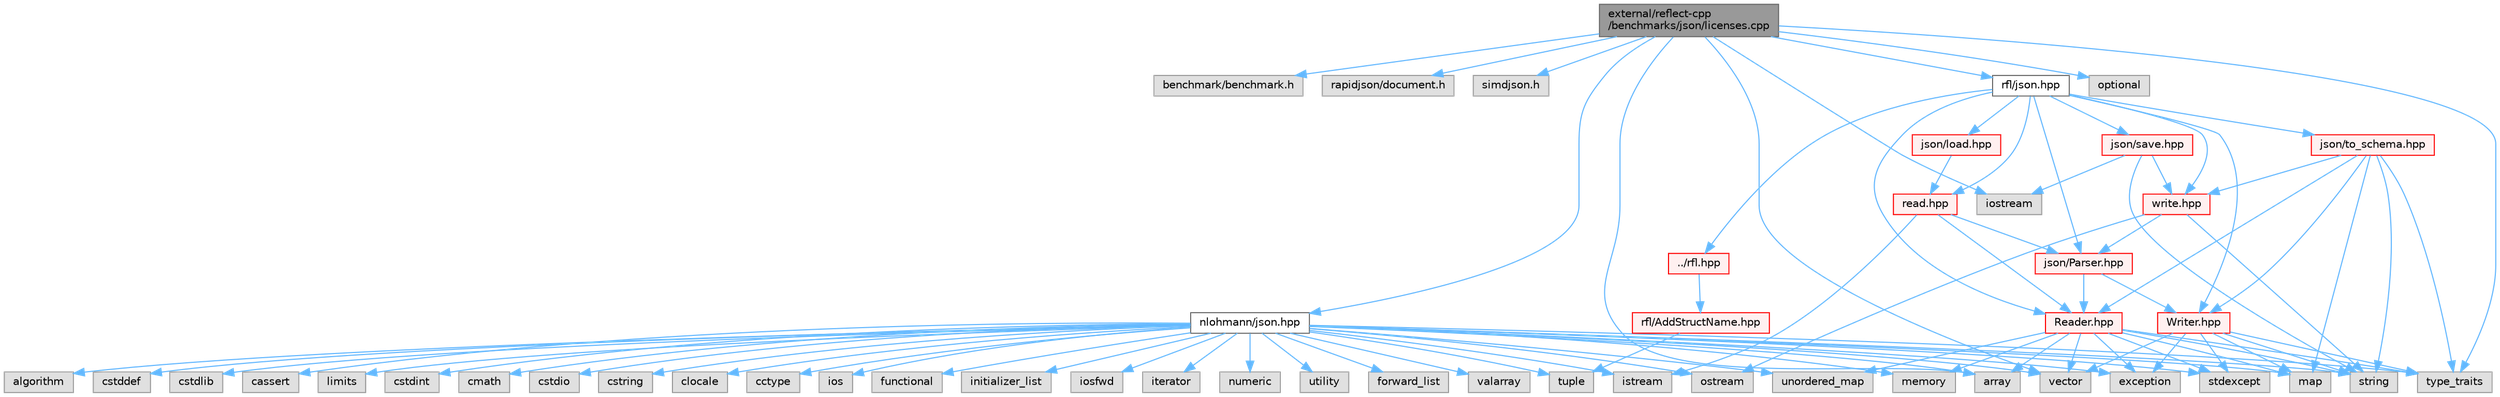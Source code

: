 digraph "external/reflect-cpp/benchmarks/json/licenses.cpp"
{
 // LATEX_PDF_SIZE
  bgcolor="transparent";
  edge [fontname=Helvetica,fontsize=10,labelfontname=Helvetica,labelfontsize=10];
  node [fontname=Helvetica,fontsize=10,shape=box,height=0.2,width=0.4];
  Node1 [id="Node000001",label="external/reflect-cpp\l/benchmarks/json/licenses.cpp",height=0.2,width=0.4,color="gray40", fillcolor="grey60", style="filled", fontcolor="black",tooltip=" "];
  Node1 -> Node2 [id="edge1_Node000001_Node000002",color="steelblue1",style="solid",tooltip=" "];
  Node2 [id="Node000002",label="benchmark/benchmark.h",height=0.2,width=0.4,color="grey60", fillcolor="#E0E0E0", style="filled",tooltip=" "];
  Node1 -> Node3 [id="edge2_Node000001_Node000003",color="steelblue1",style="solid",tooltip=" "];
  Node3 [id="Node000003",label="rapidjson/document.h",height=0.2,width=0.4,color="grey60", fillcolor="#E0E0E0", style="filled",tooltip=" "];
  Node1 -> Node4 [id="edge3_Node000001_Node000004",color="steelblue1",style="solid",tooltip=" "];
  Node4 [id="Node000004",label="simdjson.h",height=0.2,width=0.4,color="grey60", fillcolor="#E0E0E0", style="filled",tooltip=" "];
  Node1 -> Node5 [id="edge4_Node000001_Node000005",color="steelblue1",style="solid",tooltip=" "];
  Node5 [id="Node000005",label="array",height=0.2,width=0.4,color="grey60", fillcolor="#E0E0E0", style="filled",tooltip=" "];
  Node1 -> Node6 [id="edge5_Node000001_Node000006",color="steelblue1",style="solid",tooltip=" "];
  Node6 [id="Node000006",label="iostream",height=0.2,width=0.4,color="grey60", fillcolor="#E0E0E0", style="filled",tooltip=" "];
  Node1 -> Node7 [id="edge6_Node000001_Node000007",color="steelblue1",style="solid",tooltip=" "];
  Node7 [id="Node000007",label="nlohmann/json.hpp",height=0.2,width=0.4,color="grey40", fillcolor="white", style="filled",URL="$taskflow_23rd-party_2nlohmann_2json_8hpp.html",tooltip=" "];
  Node7 -> Node8 [id="edge7_Node000007_Node000008",color="steelblue1",style="solid",tooltip=" "];
  Node8 [id="Node000008",label="algorithm",height=0.2,width=0.4,color="grey60", fillcolor="#E0E0E0", style="filled",tooltip=" "];
  Node7 -> Node9 [id="edge8_Node000007_Node000009",color="steelblue1",style="solid",tooltip=" "];
  Node9 [id="Node000009",label="cstddef",height=0.2,width=0.4,color="grey60", fillcolor="#E0E0E0", style="filled",tooltip=" "];
  Node7 -> Node10 [id="edge9_Node000007_Node000010",color="steelblue1",style="solid",tooltip=" "];
  Node10 [id="Node000010",label="functional",height=0.2,width=0.4,color="grey60", fillcolor="#E0E0E0", style="filled",tooltip=" "];
  Node7 -> Node11 [id="edge10_Node000007_Node000011",color="steelblue1",style="solid",tooltip=" "];
  Node11 [id="Node000011",label="initializer_list",height=0.2,width=0.4,color="grey60", fillcolor="#E0E0E0", style="filled",tooltip=" "];
  Node7 -> Node12 [id="edge11_Node000007_Node000012",color="steelblue1",style="solid",tooltip=" "];
  Node12 [id="Node000012",label="iosfwd",height=0.2,width=0.4,color="grey60", fillcolor="#E0E0E0", style="filled",tooltip=" "];
  Node7 -> Node13 [id="edge12_Node000007_Node000013",color="steelblue1",style="solid",tooltip=" "];
  Node13 [id="Node000013",label="iterator",height=0.2,width=0.4,color="grey60", fillcolor="#E0E0E0", style="filled",tooltip=" "];
  Node7 -> Node14 [id="edge13_Node000007_Node000014",color="steelblue1",style="solid",tooltip=" "];
  Node14 [id="Node000014",label="memory",height=0.2,width=0.4,color="grey60", fillcolor="#E0E0E0", style="filled",tooltip=" "];
  Node7 -> Node15 [id="edge14_Node000007_Node000015",color="steelblue1",style="solid",tooltip=" "];
  Node15 [id="Node000015",label="numeric",height=0.2,width=0.4,color="grey60", fillcolor="#E0E0E0", style="filled",tooltip=" "];
  Node7 -> Node16 [id="edge15_Node000007_Node000016",color="steelblue1",style="solid",tooltip=" "];
  Node16 [id="Node000016",label="string",height=0.2,width=0.4,color="grey60", fillcolor="#E0E0E0", style="filled",tooltip=" "];
  Node7 -> Node17 [id="edge16_Node000007_Node000017",color="steelblue1",style="solid",tooltip=" "];
  Node17 [id="Node000017",label="utility",height=0.2,width=0.4,color="grey60", fillcolor="#E0E0E0", style="filled",tooltip=" "];
  Node7 -> Node18 [id="edge17_Node000007_Node000018",color="steelblue1",style="solid",tooltip=" "];
  Node18 [id="Node000018",label="vector",height=0.2,width=0.4,color="grey60", fillcolor="#E0E0E0", style="filled",tooltip=" "];
  Node7 -> Node5 [id="edge18_Node000007_Node000005",color="steelblue1",style="solid",tooltip=" "];
  Node7 -> Node19 [id="edge19_Node000007_Node000019",color="steelblue1",style="solid",tooltip=" "];
  Node19 [id="Node000019",label="forward_list",height=0.2,width=0.4,color="grey60", fillcolor="#E0E0E0", style="filled",tooltip=" "];
  Node7 -> Node20 [id="edge20_Node000007_Node000020",color="steelblue1",style="solid",tooltip=" "];
  Node20 [id="Node000020",label="map",height=0.2,width=0.4,color="grey60", fillcolor="#E0E0E0", style="filled",tooltip=" "];
  Node7 -> Node21 [id="edge21_Node000007_Node000021",color="steelblue1",style="solid",tooltip=" "];
  Node21 [id="Node000021",label="tuple",height=0.2,width=0.4,color="grey60", fillcolor="#E0E0E0", style="filled",tooltip=" "];
  Node7 -> Node22 [id="edge22_Node000007_Node000022",color="steelblue1",style="solid",tooltip=" "];
  Node22 [id="Node000022",label="type_traits",height=0.2,width=0.4,color="grey60", fillcolor="#E0E0E0", style="filled",tooltip=" "];
  Node7 -> Node23 [id="edge23_Node000007_Node000023",color="steelblue1",style="solid",tooltip=" "];
  Node23 [id="Node000023",label="unordered_map",height=0.2,width=0.4,color="grey60", fillcolor="#E0E0E0", style="filled",tooltip=" "];
  Node7 -> Node24 [id="edge24_Node000007_Node000024",color="steelblue1",style="solid",tooltip=" "];
  Node24 [id="Node000024",label="valarray",height=0.2,width=0.4,color="grey60", fillcolor="#E0E0E0", style="filled",tooltip=" "];
  Node7 -> Node25 [id="edge25_Node000007_Node000025",color="steelblue1",style="solid",tooltip=" "];
  Node25 [id="Node000025",label="exception",height=0.2,width=0.4,color="grey60", fillcolor="#E0E0E0", style="filled",tooltip=" "];
  Node7 -> Node26 [id="edge26_Node000007_Node000026",color="steelblue1",style="solid",tooltip=" "];
  Node26 [id="Node000026",label="stdexcept",height=0.2,width=0.4,color="grey60", fillcolor="#E0E0E0", style="filled",tooltip=" "];
  Node7 -> Node27 [id="edge27_Node000007_Node000027",color="steelblue1",style="solid",tooltip=" "];
  Node27 [id="Node000027",label="cstdlib",height=0.2,width=0.4,color="grey60", fillcolor="#E0E0E0", style="filled",tooltip=" "];
  Node7 -> Node28 [id="edge28_Node000007_Node000028",color="steelblue1",style="solid",tooltip=" "];
  Node28 [id="Node000028",label="cassert",height=0.2,width=0.4,color="grey60", fillcolor="#E0E0E0", style="filled",tooltip=" "];
  Node7 -> Node29 [id="edge29_Node000007_Node000029",color="steelblue1",style="solid",tooltip=" "];
  Node29 [id="Node000029",label="limits",height=0.2,width=0.4,color="grey60", fillcolor="#E0E0E0", style="filled",tooltip=" "];
  Node7 -> Node30 [id="edge30_Node000007_Node000030",color="steelblue1",style="solid",tooltip=" "];
  Node30 [id="Node000030",label="cstdint",height=0.2,width=0.4,color="grey60", fillcolor="#E0E0E0", style="filled",tooltip=" "];
  Node7 -> Node31 [id="edge31_Node000007_Node000031",color="steelblue1",style="solid",tooltip=" "];
  Node31 [id="Node000031",label="cmath",height=0.2,width=0.4,color="grey60", fillcolor="#E0E0E0", style="filled",tooltip=" "];
  Node7 -> Node32 [id="edge32_Node000007_Node000032",color="steelblue1",style="solid",tooltip=" "];
  Node32 [id="Node000032",label="cstdio",height=0.2,width=0.4,color="grey60", fillcolor="#E0E0E0", style="filled",tooltip=" "];
  Node7 -> Node33 [id="edge33_Node000007_Node000033",color="steelblue1",style="solid",tooltip=" "];
  Node33 [id="Node000033",label="cstring",height=0.2,width=0.4,color="grey60", fillcolor="#E0E0E0", style="filled",tooltip=" "];
  Node7 -> Node34 [id="edge34_Node000007_Node000034",color="steelblue1",style="solid",tooltip=" "];
  Node34 [id="Node000034",label="istream",height=0.2,width=0.4,color="grey60", fillcolor="#E0E0E0", style="filled",tooltip=" "];
  Node7 -> Node35 [id="edge35_Node000007_Node000035",color="steelblue1",style="solid",tooltip=" "];
  Node35 [id="Node000035",label="clocale",height=0.2,width=0.4,color="grey60", fillcolor="#E0E0E0", style="filled",tooltip=" "];
  Node7 -> Node36 [id="edge36_Node000007_Node000036",color="steelblue1",style="solid",tooltip=" "];
  Node36 [id="Node000036",label="cctype",height=0.2,width=0.4,color="grey60", fillcolor="#E0E0E0", style="filled",tooltip=" "];
  Node7 -> Node37 [id="edge37_Node000007_Node000037",color="steelblue1",style="solid",tooltip=" "];
  Node37 [id="Node000037",label="ios",height=0.2,width=0.4,color="grey60", fillcolor="#E0E0E0", style="filled",tooltip=" "];
  Node7 -> Node38 [id="edge38_Node000007_Node000038",color="steelblue1",style="solid",tooltip=" "];
  Node38 [id="Node000038",label="ostream",height=0.2,width=0.4,color="grey60", fillcolor="#E0E0E0", style="filled",tooltip=" "];
  Node1 -> Node39 [id="edge39_Node000001_Node000039",color="steelblue1",style="solid",tooltip=" "];
  Node39 [id="Node000039",label="optional",height=0.2,width=0.4,color="grey60", fillcolor="#E0E0E0", style="filled",tooltip=" "];
  Node1 -> Node40 [id="edge40_Node000001_Node000040",color="steelblue1",style="solid",tooltip=" "];
  Node40 [id="Node000040",label="rfl/json.hpp",height=0.2,width=0.4,color="grey40", fillcolor="white", style="filled",URL="$reflect-cpp_2include_2rfl_2json_8hpp.html",tooltip=" "];
  Node40 -> Node41 [id="edge41_Node000040_Node000041",color="steelblue1",style="solid",tooltip=" "];
  Node41 [id="Node000041",label="../rfl.hpp",height=0.2,width=0.4,color="red", fillcolor="#FFF0F0", style="filled",URL="$rfl_8hpp.html",tooltip=" "];
  Node41 -> Node42 [id="edge42_Node000041_Node000042",color="steelblue1",style="solid",tooltip=" "];
  Node42 [id="Node000042",label="rfl/AddStructName.hpp",height=0.2,width=0.4,color="red", fillcolor="#FFF0F0", style="filled",URL="$_add_struct_name_8hpp.html",tooltip=" "];
  Node42 -> Node21 [id="edge43_Node000042_Node000021",color="steelblue1",style="solid",tooltip=" "];
  Node40 -> Node310 [id="edge44_Node000040_Node000310",color="steelblue1",style="solid",tooltip=" "];
  Node310 [id="Node000310",label="json/Parser.hpp",height=0.2,width=0.4,color="red", fillcolor="#FFF0F0", style="filled",URL="$json_2_parser_8hpp.html",tooltip=" "];
  Node310 -> Node311 [id="edge45_Node000310_Node000311",color="steelblue1",style="solid",tooltip=" "];
  Node311 [id="Node000311",label="Reader.hpp",height=0.2,width=0.4,color="red", fillcolor="#FFF0F0", style="filled",URL="$json_2_reader_8hpp.html",tooltip=" "];
  Node311 -> Node5 [id="edge46_Node000311_Node000005",color="steelblue1",style="solid",tooltip=" "];
  Node311 -> Node25 [id="edge47_Node000311_Node000025",color="steelblue1",style="solid",tooltip=" "];
  Node311 -> Node20 [id="edge48_Node000311_Node000020",color="steelblue1",style="solid",tooltip=" "];
  Node311 -> Node14 [id="edge49_Node000311_Node000014",color="steelblue1",style="solid",tooltip=" "];
  Node311 -> Node26 [id="edge50_Node000311_Node000026",color="steelblue1",style="solid",tooltip=" "];
  Node311 -> Node16 [id="edge51_Node000311_Node000016",color="steelblue1",style="solid",tooltip=" "];
  Node311 -> Node22 [id="edge52_Node000311_Node000022",color="steelblue1",style="solid",tooltip=" "];
  Node311 -> Node23 [id="edge53_Node000311_Node000023",color="steelblue1",style="solid",tooltip=" "];
  Node311 -> Node18 [id="edge54_Node000311_Node000018",color="steelblue1",style="solid",tooltip=" "];
  Node310 -> Node452 [id="edge55_Node000310_Node000452",color="steelblue1",style="solid",tooltip=" "];
  Node452 [id="Node000452",label="Writer.hpp",height=0.2,width=0.4,color="red", fillcolor="#FFF0F0", style="filled",URL="$json_2_writer_8hpp.html",tooltip=" "];
  Node452 -> Node25 [id="edge56_Node000452_Node000025",color="steelblue1",style="solid",tooltip=" "];
  Node452 -> Node20 [id="edge57_Node000452_Node000020",color="steelblue1",style="solid",tooltip=" "];
  Node452 -> Node26 [id="edge58_Node000452_Node000026",color="steelblue1",style="solid",tooltip=" "];
  Node452 -> Node16 [id="edge59_Node000452_Node000016",color="steelblue1",style="solid",tooltip=" "];
  Node452 -> Node22 [id="edge60_Node000452_Node000022",color="steelblue1",style="solid",tooltip=" "];
  Node452 -> Node18 [id="edge61_Node000452_Node000018",color="steelblue1",style="solid",tooltip=" "];
  Node40 -> Node311 [id="edge62_Node000040_Node000311",color="steelblue1",style="solid",tooltip=" "];
  Node40 -> Node452 [id="edge63_Node000040_Node000452",color="steelblue1",style="solid",tooltip=" "];
  Node40 -> Node453 [id="edge64_Node000040_Node000453",color="steelblue1",style="solid",tooltip=" "];
  Node453 [id="Node000453",label="json/load.hpp",height=0.2,width=0.4,color="red", fillcolor="#FFF0F0", style="filled",URL="$json_2load_8hpp.html",tooltip=" "];
  Node453 -> Node456 [id="edge65_Node000453_Node000456",color="steelblue1",style="solid",tooltip=" "];
  Node456 [id="Node000456",label="read.hpp",height=0.2,width=0.4,color="red", fillcolor="#FFF0F0", style="filled",URL="$json_2read_8hpp.html",tooltip=" "];
  Node456 -> Node34 [id="edge66_Node000456_Node000034",color="steelblue1",style="solid",tooltip=" "];
  Node456 -> Node310 [id="edge67_Node000456_Node000310",color="steelblue1",style="solid",tooltip=" "];
  Node456 -> Node311 [id="edge68_Node000456_Node000311",color="steelblue1",style="solid",tooltip=" "];
  Node40 -> Node456 [id="edge69_Node000040_Node000456",color="steelblue1",style="solid",tooltip=" "];
  Node40 -> Node457 [id="edge70_Node000040_Node000457",color="steelblue1",style="solid",tooltip=" "];
  Node457 [id="Node000457",label="json/save.hpp",height=0.2,width=0.4,color="red", fillcolor="#FFF0F0", style="filled",URL="$json_2save_8hpp.html",tooltip=" "];
  Node457 -> Node6 [id="edge71_Node000457_Node000006",color="steelblue1",style="solid",tooltip=" "];
  Node457 -> Node16 [id="edge72_Node000457_Node000016",color="steelblue1",style="solid",tooltip=" "];
  Node457 -> Node459 [id="edge73_Node000457_Node000459",color="steelblue1",style="solid",tooltip=" "];
  Node459 [id="Node000459",label="write.hpp",height=0.2,width=0.4,color="red", fillcolor="#FFF0F0", style="filled",URL="$json_2write_8hpp.html",tooltip=" "];
  Node459 -> Node38 [id="edge74_Node000459_Node000038",color="steelblue1",style="solid",tooltip=" "];
  Node459 -> Node16 [id="edge75_Node000459_Node000016",color="steelblue1",style="solid",tooltip=" "];
  Node459 -> Node310 [id="edge76_Node000459_Node000310",color="steelblue1",style="solid",tooltip=" "];
  Node40 -> Node460 [id="edge77_Node000040_Node000460",color="steelblue1",style="solid",tooltip=" "];
  Node460 [id="Node000460",label="json/to_schema.hpp",height=0.2,width=0.4,color="red", fillcolor="#FFF0F0", style="filled",URL="$json_2to__schema_8hpp.html",tooltip=" "];
  Node460 -> Node20 [id="edge78_Node000460_Node000020",color="steelblue1",style="solid",tooltip=" "];
  Node460 -> Node16 [id="edge79_Node000460_Node000016",color="steelblue1",style="solid",tooltip=" "];
  Node460 -> Node22 [id="edge80_Node000460_Node000022",color="steelblue1",style="solid",tooltip=" "];
  Node460 -> Node311 [id="edge81_Node000460_Node000311",color="steelblue1",style="solid",tooltip=" "];
  Node460 -> Node452 [id="edge82_Node000460_Node000452",color="steelblue1",style="solid",tooltip=" "];
  Node460 -> Node459 [id="edge83_Node000460_Node000459",color="steelblue1",style="solid",tooltip=" "];
  Node40 -> Node459 [id="edge84_Node000040_Node000459",color="steelblue1",style="solid",tooltip=" "];
  Node1 -> Node22 [id="edge85_Node000001_Node000022",color="steelblue1",style="solid",tooltip=" "];
  Node1 -> Node18 [id="edge86_Node000001_Node000018",color="steelblue1",style="solid",tooltip=" "];
}
